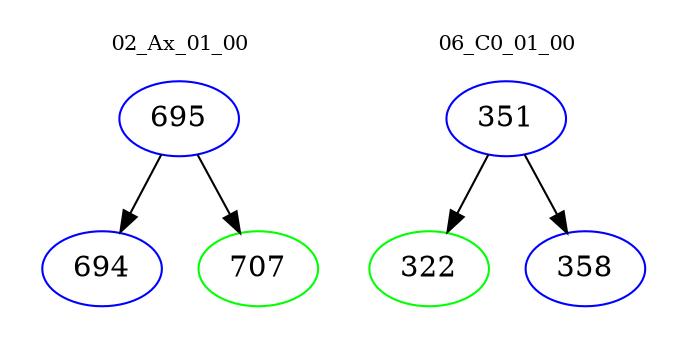 digraph{
subgraph cluster_0 {
color = white
label = "02_Ax_01_00";
fontsize=10;
T0_695 [label="695", color="blue"]
T0_695 -> T0_694 [color="black"]
T0_694 [label="694", color="blue"]
T0_695 -> T0_707 [color="black"]
T0_707 [label="707", color="green"]
}
subgraph cluster_1 {
color = white
label = "06_C0_01_00";
fontsize=10;
T1_351 [label="351", color="blue"]
T1_351 -> T1_322 [color="black"]
T1_322 [label="322", color="green"]
T1_351 -> T1_358 [color="black"]
T1_358 [label="358", color="blue"]
}
}

